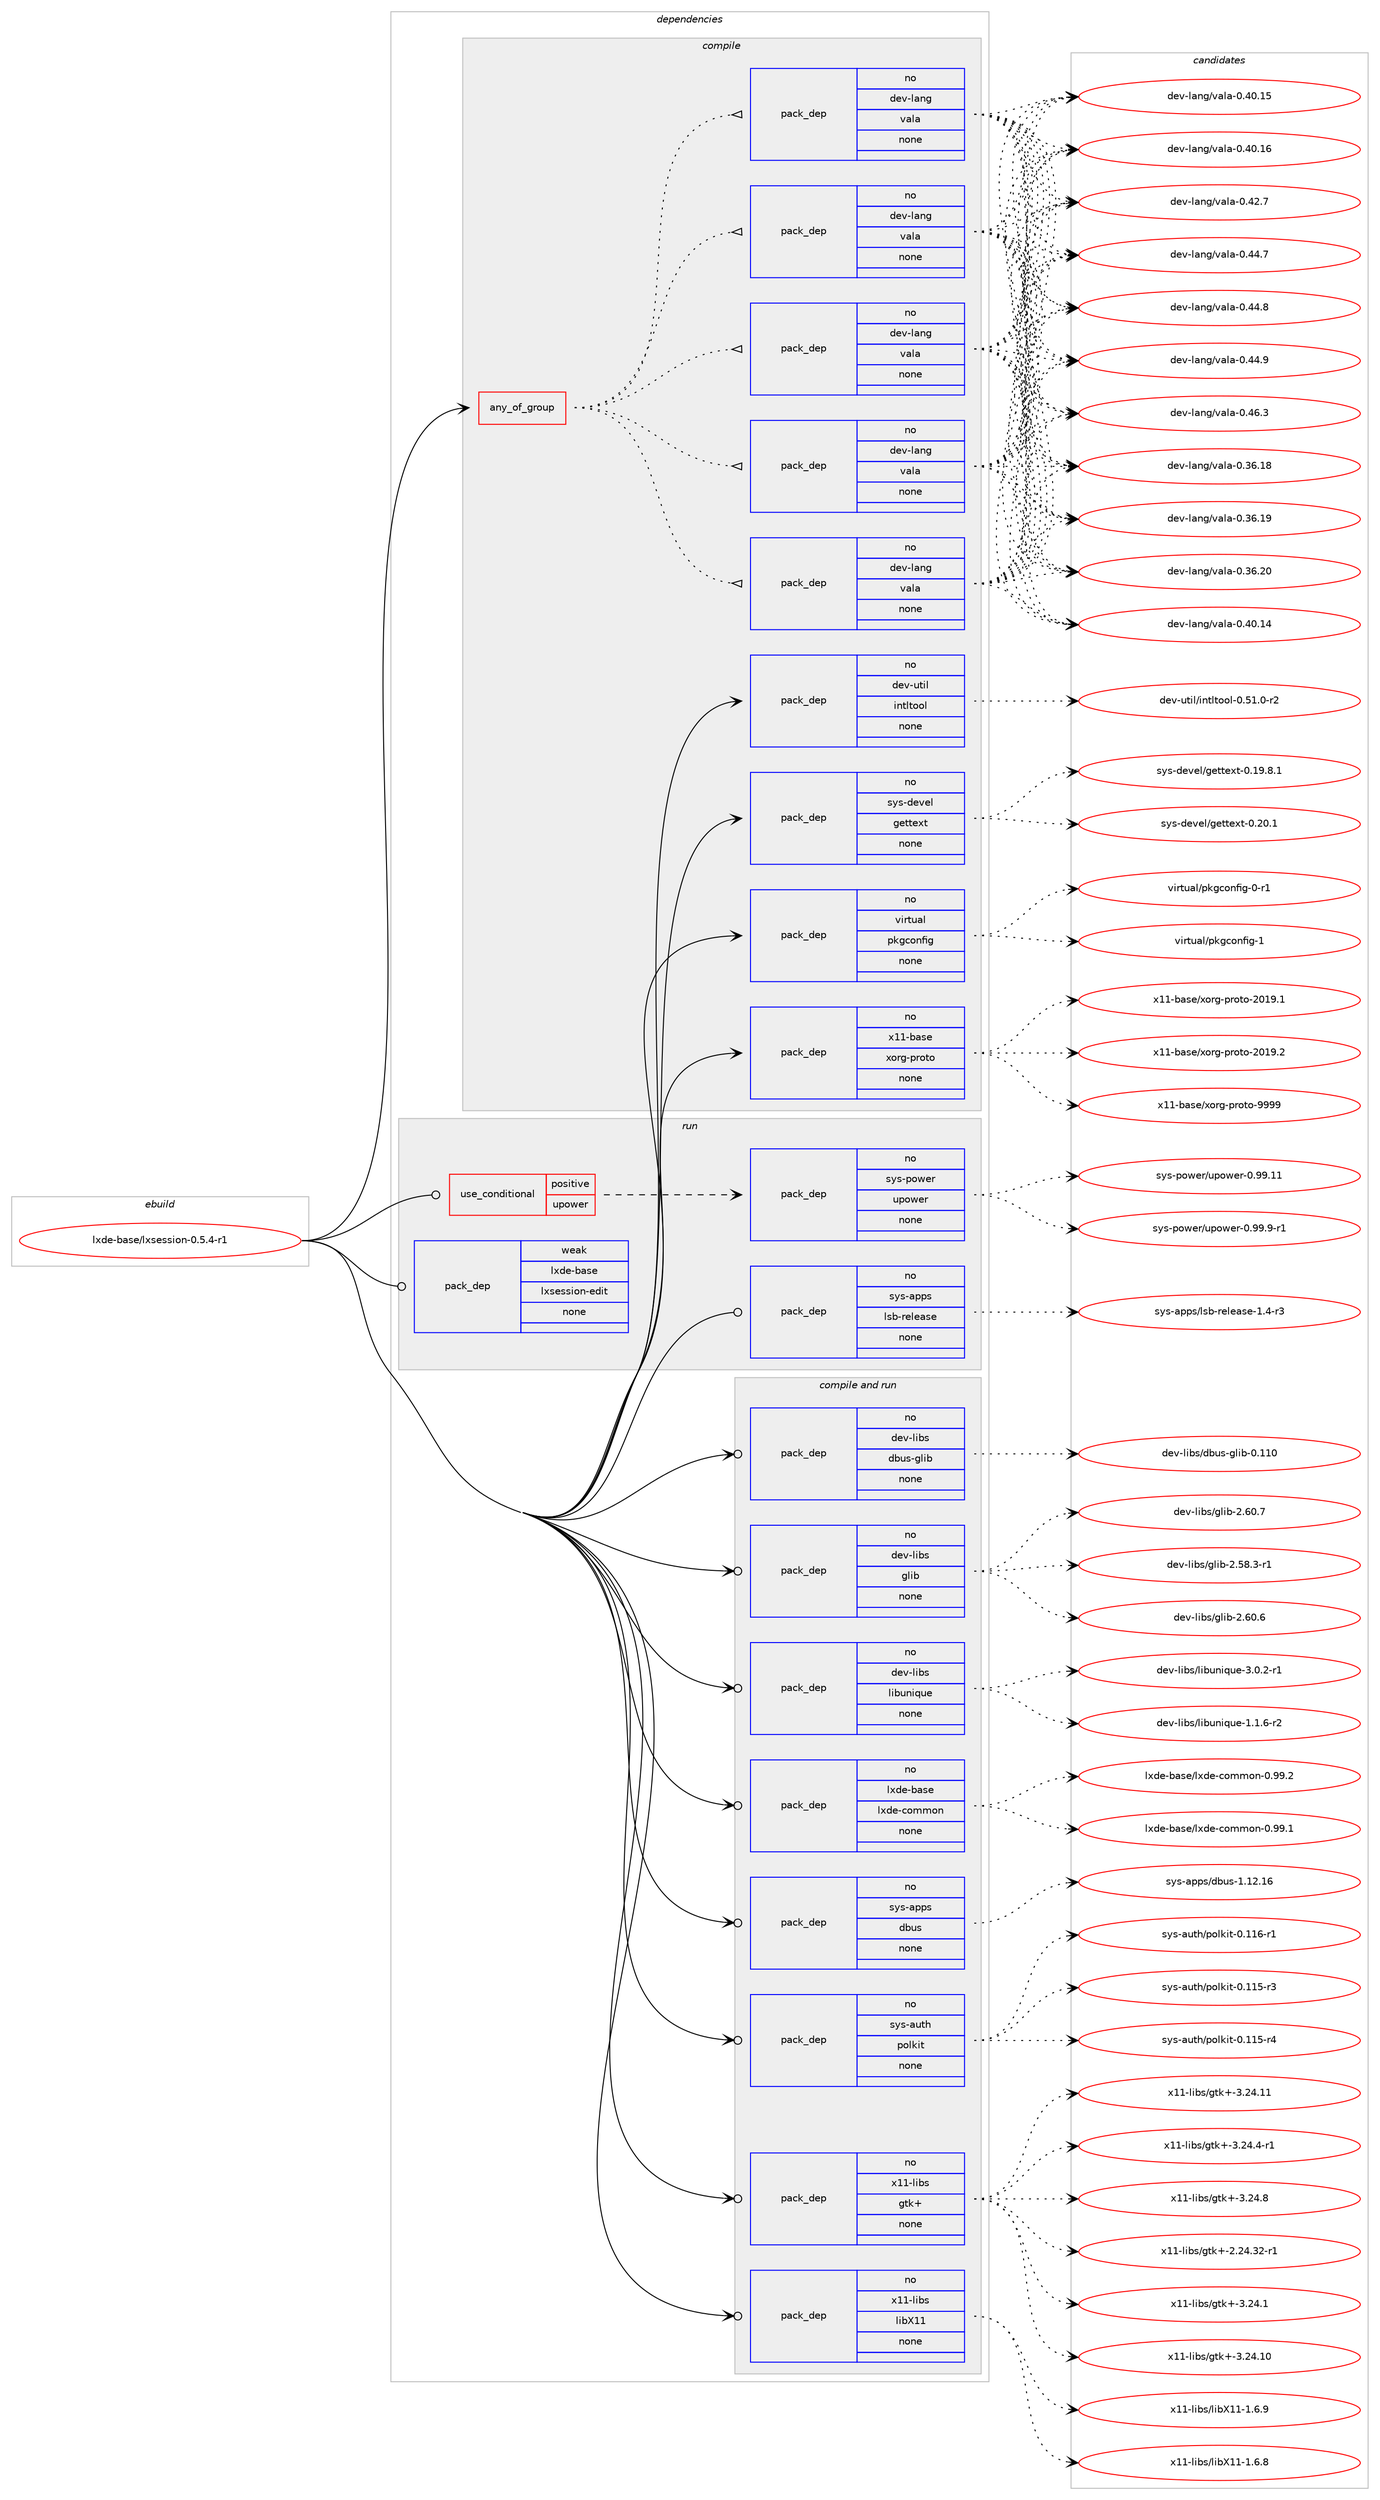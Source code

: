 digraph prolog {

# *************
# Graph options
# *************

newrank=true;
concentrate=true;
compound=true;
graph [rankdir=LR,fontname=Helvetica,fontsize=10,ranksep=1.5];#, ranksep=2.5, nodesep=0.2];
edge  [arrowhead=vee];
node  [fontname=Helvetica,fontsize=10];

# **********
# The ebuild
# **********

subgraph cluster_leftcol {
color=gray;
rank=same;
label=<<i>ebuild</i>>;
id [label="lxde-base/lxsession-0.5.4-r1", color=red, width=4, href="../lxde-base/lxsession-0.5.4-r1.svg"];
}

# ****************
# The dependencies
# ****************

subgraph cluster_midcol {
color=gray;
label=<<i>dependencies</i>>;
subgraph cluster_compile {
fillcolor="#eeeeee";
style=filled;
label=<<i>compile</i>>;
subgraph any12910 {
dependency770060 [label=<<TABLE BORDER="0" CELLBORDER="1" CELLSPACING="0" CELLPADDING="4"><TR><TD CELLPADDING="10">any_of_group</TD></TR></TABLE>>, shape=none, color=red];subgraph pack569065 {
dependency770061 [label=<<TABLE BORDER="0" CELLBORDER="1" CELLSPACING="0" CELLPADDING="4" WIDTH="220"><TR><TD ROWSPAN="6" CELLPADDING="30">pack_dep</TD></TR><TR><TD WIDTH="110">no</TD></TR><TR><TD>dev-lang</TD></TR><TR><TD>vala</TD></TR><TR><TD>none</TD></TR><TR><TD></TD></TR></TABLE>>, shape=none, color=blue];
}
dependency770060:e -> dependency770061:w [weight=20,style="dotted",arrowhead="oinv"];
subgraph pack569066 {
dependency770062 [label=<<TABLE BORDER="0" CELLBORDER="1" CELLSPACING="0" CELLPADDING="4" WIDTH="220"><TR><TD ROWSPAN="6" CELLPADDING="30">pack_dep</TD></TR><TR><TD WIDTH="110">no</TD></TR><TR><TD>dev-lang</TD></TR><TR><TD>vala</TD></TR><TR><TD>none</TD></TR><TR><TD></TD></TR></TABLE>>, shape=none, color=blue];
}
dependency770060:e -> dependency770062:w [weight=20,style="dotted",arrowhead="oinv"];
subgraph pack569067 {
dependency770063 [label=<<TABLE BORDER="0" CELLBORDER="1" CELLSPACING="0" CELLPADDING="4" WIDTH="220"><TR><TD ROWSPAN="6" CELLPADDING="30">pack_dep</TD></TR><TR><TD WIDTH="110">no</TD></TR><TR><TD>dev-lang</TD></TR><TR><TD>vala</TD></TR><TR><TD>none</TD></TR><TR><TD></TD></TR></TABLE>>, shape=none, color=blue];
}
dependency770060:e -> dependency770063:w [weight=20,style="dotted",arrowhead="oinv"];
subgraph pack569068 {
dependency770064 [label=<<TABLE BORDER="0" CELLBORDER="1" CELLSPACING="0" CELLPADDING="4" WIDTH="220"><TR><TD ROWSPAN="6" CELLPADDING="30">pack_dep</TD></TR><TR><TD WIDTH="110">no</TD></TR><TR><TD>dev-lang</TD></TR><TR><TD>vala</TD></TR><TR><TD>none</TD></TR><TR><TD></TD></TR></TABLE>>, shape=none, color=blue];
}
dependency770060:e -> dependency770064:w [weight=20,style="dotted",arrowhead="oinv"];
subgraph pack569069 {
dependency770065 [label=<<TABLE BORDER="0" CELLBORDER="1" CELLSPACING="0" CELLPADDING="4" WIDTH="220"><TR><TD ROWSPAN="6" CELLPADDING="30">pack_dep</TD></TR><TR><TD WIDTH="110">no</TD></TR><TR><TD>dev-lang</TD></TR><TR><TD>vala</TD></TR><TR><TD>none</TD></TR><TR><TD></TD></TR></TABLE>>, shape=none, color=blue];
}
dependency770060:e -> dependency770065:w [weight=20,style="dotted",arrowhead="oinv"];
}
id:e -> dependency770060:w [weight=20,style="solid",arrowhead="vee"];
subgraph pack569070 {
dependency770066 [label=<<TABLE BORDER="0" CELLBORDER="1" CELLSPACING="0" CELLPADDING="4" WIDTH="220"><TR><TD ROWSPAN="6" CELLPADDING="30">pack_dep</TD></TR><TR><TD WIDTH="110">no</TD></TR><TR><TD>dev-util</TD></TR><TR><TD>intltool</TD></TR><TR><TD>none</TD></TR><TR><TD></TD></TR></TABLE>>, shape=none, color=blue];
}
id:e -> dependency770066:w [weight=20,style="solid",arrowhead="vee"];
subgraph pack569071 {
dependency770067 [label=<<TABLE BORDER="0" CELLBORDER="1" CELLSPACING="0" CELLPADDING="4" WIDTH="220"><TR><TD ROWSPAN="6" CELLPADDING="30">pack_dep</TD></TR><TR><TD WIDTH="110">no</TD></TR><TR><TD>sys-devel</TD></TR><TR><TD>gettext</TD></TR><TR><TD>none</TD></TR><TR><TD></TD></TR></TABLE>>, shape=none, color=blue];
}
id:e -> dependency770067:w [weight=20,style="solid",arrowhead="vee"];
subgraph pack569072 {
dependency770068 [label=<<TABLE BORDER="0" CELLBORDER="1" CELLSPACING="0" CELLPADDING="4" WIDTH="220"><TR><TD ROWSPAN="6" CELLPADDING="30">pack_dep</TD></TR><TR><TD WIDTH="110">no</TD></TR><TR><TD>virtual</TD></TR><TR><TD>pkgconfig</TD></TR><TR><TD>none</TD></TR><TR><TD></TD></TR></TABLE>>, shape=none, color=blue];
}
id:e -> dependency770068:w [weight=20,style="solid",arrowhead="vee"];
subgraph pack569073 {
dependency770069 [label=<<TABLE BORDER="0" CELLBORDER="1" CELLSPACING="0" CELLPADDING="4" WIDTH="220"><TR><TD ROWSPAN="6" CELLPADDING="30">pack_dep</TD></TR><TR><TD WIDTH="110">no</TD></TR><TR><TD>x11-base</TD></TR><TR><TD>xorg-proto</TD></TR><TR><TD>none</TD></TR><TR><TD></TD></TR></TABLE>>, shape=none, color=blue];
}
id:e -> dependency770069:w [weight=20,style="solid",arrowhead="vee"];
}
subgraph cluster_compileandrun {
fillcolor="#eeeeee";
style=filled;
label=<<i>compile and run</i>>;
subgraph pack569074 {
dependency770070 [label=<<TABLE BORDER="0" CELLBORDER="1" CELLSPACING="0" CELLPADDING="4" WIDTH="220"><TR><TD ROWSPAN="6" CELLPADDING="30">pack_dep</TD></TR><TR><TD WIDTH="110">no</TD></TR><TR><TD>dev-libs</TD></TR><TR><TD>dbus-glib</TD></TR><TR><TD>none</TD></TR><TR><TD></TD></TR></TABLE>>, shape=none, color=blue];
}
id:e -> dependency770070:w [weight=20,style="solid",arrowhead="odotvee"];
subgraph pack569075 {
dependency770071 [label=<<TABLE BORDER="0" CELLBORDER="1" CELLSPACING="0" CELLPADDING="4" WIDTH="220"><TR><TD ROWSPAN="6" CELLPADDING="30">pack_dep</TD></TR><TR><TD WIDTH="110">no</TD></TR><TR><TD>dev-libs</TD></TR><TR><TD>glib</TD></TR><TR><TD>none</TD></TR><TR><TD></TD></TR></TABLE>>, shape=none, color=blue];
}
id:e -> dependency770071:w [weight=20,style="solid",arrowhead="odotvee"];
subgraph pack569076 {
dependency770072 [label=<<TABLE BORDER="0" CELLBORDER="1" CELLSPACING="0" CELLPADDING="4" WIDTH="220"><TR><TD ROWSPAN="6" CELLPADDING="30">pack_dep</TD></TR><TR><TD WIDTH="110">no</TD></TR><TR><TD>dev-libs</TD></TR><TR><TD>libunique</TD></TR><TR><TD>none</TD></TR><TR><TD></TD></TR></TABLE>>, shape=none, color=blue];
}
id:e -> dependency770072:w [weight=20,style="solid",arrowhead="odotvee"];
subgraph pack569077 {
dependency770073 [label=<<TABLE BORDER="0" CELLBORDER="1" CELLSPACING="0" CELLPADDING="4" WIDTH="220"><TR><TD ROWSPAN="6" CELLPADDING="30">pack_dep</TD></TR><TR><TD WIDTH="110">no</TD></TR><TR><TD>lxde-base</TD></TR><TR><TD>lxde-common</TD></TR><TR><TD>none</TD></TR><TR><TD></TD></TR></TABLE>>, shape=none, color=blue];
}
id:e -> dependency770073:w [weight=20,style="solid",arrowhead="odotvee"];
subgraph pack569078 {
dependency770074 [label=<<TABLE BORDER="0" CELLBORDER="1" CELLSPACING="0" CELLPADDING="4" WIDTH="220"><TR><TD ROWSPAN="6" CELLPADDING="30">pack_dep</TD></TR><TR><TD WIDTH="110">no</TD></TR><TR><TD>sys-apps</TD></TR><TR><TD>dbus</TD></TR><TR><TD>none</TD></TR><TR><TD></TD></TR></TABLE>>, shape=none, color=blue];
}
id:e -> dependency770074:w [weight=20,style="solid",arrowhead="odotvee"];
subgraph pack569079 {
dependency770075 [label=<<TABLE BORDER="0" CELLBORDER="1" CELLSPACING="0" CELLPADDING="4" WIDTH="220"><TR><TD ROWSPAN="6" CELLPADDING="30">pack_dep</TD></TR><TR><TD WIDTH="110">no</TD></TR><TR><TD>sys-auth</TD></TR><TR><TD>polkit</TD></TR><TR><TD>none</TD></TR><TR><TD></TD></TR></TABLE>>, shape=none, color=blue];
}
id:e -> dependency770075:w [weight=20,style="solid",arrowhead="odotvee"];
subgraph pack569080 {
dependency770076 [label=<<TABLE BORDER="0" CELLBORDER="1" CELLSPACING="0" CELLPADDING="4" WIDTH="220"><TR><TD ROWSPAN="6" CELLPADDING="30">pack_dep</TD></TR><TR><TD WIDTH="110">no</TD></TR><TR><TD>x11-libs</TD></TR><TR><TD>gtk+</TD></TR><TR><TD>none</TD></TR><TR><TD></TD></TR></TABLE>>, shape=none, color=blue];
}
id:e -> dependency770076:w [weight=20,style="solid",arrowhead="odotvee"];
subgraph pack569081 {
dependency770077 [label=<<TABLE BORDER="0" CELLBORDER="1" CELLSPACING="0" CELLPADDING="4" WIDTH="220"><TR><TD ROWSPAN="6" CELLPADDING="30">pack_dep</TD></TR><TR><TD WIDTH="110">no</TD></TR><TR><TD>x11-libs</TD></TR><TR><TD>libX11</TD></TR><TR><TD>none</TD></TR><TR><TD></TD></TR></TABLE>>, shape=none, color=blue];
}
id:e -> dependency770077:w [weight=20,style="solid",arrowhead="odotvee"];
}
subgraph cluster_run {
fillcolor="#eeeeee";
style=filled;
label=<<i>run</i>>;
subgraph cond187679 {
dependency770078 [label=<<TABLE BORDER="0" CELLBORDER="1" CELLSPACING="0" CELLPADDING="4"><TR><TD ROWSPAN="3" CELLPADDING="10">use_conditional</TD></TR><TR><TD>positive</TD></TR><TR><TD>upower</TD></TR></TABLE>>, shape=none, color=red];
subgraph pack569082 {
dependency770079 [label=<<TABLE BORDER="0" CELLBORDER="1" CELLSPACING="0" CELLPADDING="4" WIDTH="220"><TR><TD ROWSPAN="6" CELLPADDING="30">pack_dep</TD></TR><TR><TD WIDTH="110">no</TD></TR><TR><TD>sys-power</TD></TR><TR><TD>upower</TD></TR><TR><TD>none</TD></TR><TR><TD></TD></TR></TABLE>>, shape=none, color=blue];
}
dependency770078:e -> dependency770079:w [weight=20,style="dashed",arrowhead="vee"];
}
id:e -> dependency770078:w [weight=20,style="solid",arrowhead="odot"];
subgraph pack569083 {
dependency770080 [label=<<TABLE BORDER="0" CELLBORDER="1" CELLSPACING="0" CELLPADDING="4" WIDTH="220"><TR><TD ROWSPAN="6" CELLPADDING="30">pack_dep</TD></TR><TR><TD WIDTH="110">no</TD></TR><TR><TD>sys-apps</TD></TR><TR><TD>lsb-release</TD></TR><TR><TD>none</TD></TR><TR><TD></TD></TR></TABLE>>, shape=none, color=blue];
}
id:e -> dependency770080:w [weight=20,style="solid",arrowhead="odot"];
subgraph pack569084 {
dependency770081 [label=<<TABLE BORDER="0" CELLBORDER="1" CELLSPACING="0" CELLPADDING="4" WIDTH="220"><TR><TD ROWSPAN="6" CELLPADDING="30">pack_dep</TD></TR><TR><TD WIDTH="110">weak</TD></TR><TR><TD>lxde-base</TD></TR><TR><TD>lxsession-edit</TD></TR><TR><TD>none</TD></TR><TR><TD></TD></TR></TABLE>>, shape=none, color=blue];
}
id:e -> dependency770081:w [weight=20,style="solid",arrowhead="odot"];
}
}

# **************
# The candidates
# **************

subgraph cluster_choices {
rank=same;
color=gray;
label=<<i>candidates</i>>;

subgraph choice569065 {
color=black;
nodesep=1;
choice10010111845108971101034711897108974548465154464956 [label="dev-lang/vala-0.36.18", color=red, width=4,href="../dev-lang/vala-0.36.18.svg"];
choice10010111845108971101034711897108974548465154464957 [label="dev-lang/vala-0.36.19", color=red, width=4,href="../dev-lang/vala-0.36.19.svg"];
choice10010111845108971101034711897108974548465154465048 [label="dev-lang/vala-0.36.20", color=red, width=4,href="../dev-lang/vala-0.36.20.svg"];
choice10010111845108971101034711897108974548465248464952 [label="dev-lang/vala-0.40.14", color=red, width=4,href="../dev-lang/vala-0.40.14.svg"];
choice10010111845108971101034711897108974548465248464953 [label="dev-lang/vala-0.40.15", color=red, width=4,href="../dev-lang/vala-0.40.15.svg"];
choice10010111845108971101034711897108974548465248464954 [label="dev-lang/vala-0.40.16", color=red, width=4,href="../dev-lang/vala-0.40.16.svg"];
choice100101118451089711010347118971089745484652504655 [label="dev-lang/vala-0.42.7", color=red, width=4,href="../dev-lang/vala-0.42.7.svg"];
choice100101118451089711010347118971089745484652524655 [label="dev-lang/vala-0.44.7", color=red, width=4,href="../dev-lang/vala-0.44.7.svg"];
choice100101118451089711010347118971089745484652524656 [label="dev-lang/vala-0.44.8", color=red, width=4,href="../dev-lang/vala-0.44.8.svg"];
choice100101118451089711010347118971089745484652524657 [label="dev-lang/vala-0.44.9", color=red, width=4,href="../dev-lang/vala-0.44.9.svg"];
choice100101118451089711010347118971089745484652544651 [label="dev-lang/vala-0.46.3", color=red, width=4,href="../dev-lang/vala-0.46.3.svg"];
dependency770061:e -> choice10010111845108971101034711897108974548465154464956:w [style=dotted,weight="100"];
dependency770061:e -> choice10010111845108971101034711897108974548465154464957:w [style=dotted,weight="100"];
dependency770061:e -> choice10010111845108971101034711897108974548465154465048:w [style=dotted,weight="100"];
dependency770061:e -> choice10010111845108971101034711897108974548465248464952:w [style=dotted,weight="100"];
dependency770061:e -> choice10010111845108971101034711897108974548465248464953:w [style=dotted,weight="100"];
dependency770061:e -> choice10010111845108971101034711897108974548465248464954:w [style=dotted,weight="100"];
dependency770061:e -> choice100101118451089711010347118971089745484652504655:w [style=dotted,weight="100"];
dependency770061:e -> choice100101118451089711010347118971089745484652524655:w [style=dotted,weight="100"];
dependency770061:e -> choice100101118451089711010347118971089745484652524656:w [style=dotted,weight="100"];
dependency770061:e -> choice100101118451089711010347118971089745484652524657:w [style=dotted,weight="100"];
dependency770061:e -> choice100101118451089711010347118971089745484652544651:w [style=dotted,weight="100"];
}
subgraph choice569066 {
color=black;
nodesep=1;
choice10010111845108971101034711897108974548465154464956 [label="dev-lang/vala-0.36.18", color=red, width=4,href="../dev-lang/vala-0.36.18.svg"];
choice10010111845108971101034711897108974548465154464957 [label="dev-lang/vala-0.36.19", color=red, width=4,href="../dev-lang/vala-0.36.19.svg"];
choice10010111845108971101034711897108974548465154465048 [label="dev-lang/vala-0.36.20", color=red, width=4,href="../dev-lang/vala-0.36.20.svg"];
choice10010111845108971101034711897108974548465248464952 [label="dev-lang/vala-0.40.14", color=red, width=4,href="../dev-lang/vala-0.40.14.svg"];
choice10010111845108971101034711897108974548465248464953 [label="dev-lang/vala-0.40.15", color=red, width=4,href="../dev-lang/vala-0.40.15.svg"];
choice10010111845108971101034711897108974548465248464954 [label="dev-lang/vala-0.40.16", color=red, width=4,href="../dev-lang/vala-0.40.16.svg"];
choice100101118451089711010347118971089745484652504655 [label="dev-lang/vala-0.42.7", color=red, width=4,href="../dev-lang/vala-0.42.7.svg"];
choice100101118451089711010347118971089745484652524655 [label="dev-lang/vala-0.44.7", color=red, width=4,href="../dev-lang/vala-0.44.7.svg"];
choice100101118451089711010347118971089745484652524656 [label="dev-lang/vala-0.44.8", color=red, width=4,href="../dev-lang/vala-0.44.8.svg"];
choice100101118451089711010347118971089745484652524657 [label="dev-lang/vala-0.44.9", color=red, width=4,href="../dev-lang/vala-0.44.9.svg"];
choice100101118451089711010347118971089745484652544651 [label="dev-lang/vala-0.46.3", color=red, width=4,href="../dev-lang/vala-0.46.3.svg"];
dependency770062:e -> choice10010111845108971101034711897108974548465154464956:w [style=dotted,weight="100"];
dependency770062:e -> choice10010111845108971101034711897108974548465154464957:w [style=dotted,weight="100"];
dependency770062:e -> choice10010111845108971101034711897108974548465154465048:w [style=dotted,weight="100"];
dependency770062:e -> choice10010111845108971101034711897108974548465248464952:w [style=dotted,weight="100"];
dependency770062:e -> choice10010111845108971101034711897108974548465248464953:w [style=dotted,weight="100"];
dependency770062:e -> choice10010111845108971101034711897108974548465248464954:w [style=dotted,weight="100"];
dependency770062:e -> choice100101118451089711010347118971089745484652504655:w [style=dotted,weight="100"];
dependency770062:e -> choice100101118451089711010347118971089745484652524655:w [style=dotted,weight="100"];
dependency770062:e -> choice100101118451089711010347118971089745484652524656:w [style=dotted,weight="100"];
dependency770062:e -> choice100101118451089711010347118971089745484652524657:w [style=dotted,weight="100"];
dependency770062:e -> choice100101118451089711010347118971089745484652544651:w [style=dotted,weight="100"];
}
subgraph choice569067 {
color=black;
nodesep=1;
choice10010111845108971101034711897108974548465154464956 [label="dev-lang/vala-0.36.18", color=red, width=4,href="../dev-lang/vala-0.36.18.svg"];
choice10010111845108971101034711897108974548465154464957 [label="dev-lang/vala-0.36.19", color=red, width=4,href="../dev-lang/vala-0.36.19.svg"];
choice10010111845108971101034711897108974548465154465048 [label="dev-lang/vala-0.36.20", color=red, width=4,href="../dev-lang/vala-0.36.20.svg"];
choice10010111845108971101034711897108974548465248464952 [label="dev-lang/vala-0.40.14", color=red, width=4,href="../dev-lang/vala-0.40.14.svg"];
choice10010111845108971101034711897108974548465248464953 [label="dev-lang/vala-0.40.15", color=red, width=4,href="../dev-lang/vala-0.40.15.svg"];
choice10010111845108971101034711897108974548465248464954 [label="dev-lang/vala-0.40.16", color=red, width=4,href="../dev-lang/vala-0.40.16.svg"];
choice100101118451089711010347118971089745484652504655 [label="dev-lang/vala-0.42.7", color=red, width=4,href="../dev-lang/vala-0.42.7.svg"];
choice100101118451089711010347118971089745484652524655 [label="dev-lang/vala-0.44.7", color=red, width=4,href="../dev-lang/vala-0.44.7.svg"];
choice100101118451089711010347118971089745484652524656 [label="dev-lang/vala-0.44.8", color=red, width=4,href="../dev-lang/vala-0.44.8.svg"];
choice100101118451089711010347118971089745484652524657 [label="dev-lang/vala-0.44.9", color=red, width=4,href="../dev-lang/vala-0.44.9.svg"];
choice100101118451089711010347118971089745484652544651 [label="dev-lang/vala-0.46.3", color=red, width=4,href="../dev-lang/vala-0.46.3.svg"];
dependency770063:e -> choice10010111845108971101034711897108974548465154464956:w [style=dotted,weight="100"];
dependency770063:e -> choice10010111845108971101034711897108974548465154464957:w [style=dotted,weight="100"];
dependency770063:e -> choice10010111845108971101034711897108974548465154465048:w [style=dotted,weight="100"];
dependency770063:e -> choice10010111845108971101034711897108974548465248464952:w [style=dotted,weight="100"];
dependency770063:e -> choice10010111845108971101034711897108974548465248464953:w [style=dotted,weight="100"];
dependency770063:e -> choice10010111845108971101034711897108974548465248464954:w [style=dotted,weight="100"];
dependency770063:e -> choice100101118451089711010347118971089745484652504655:w [style=dotted,weight="100"];
dependency770063:e -> choice100101118451089711010347118971089745484652524655:w [style=dotted,weight="100"];
dependency770063:e -> choice100101118451089711010347118971089745484652524656:w [style=dotted,weight="100"];
dependency770063:e -> choice100101118451089711010347118971089745484652524657:w [style=dotted,weight="100"];
dependency770063:e -> choice100101118451089711010347118971089745484652544651:w [style=dotted,weight="100"];
}
subgraph choice569068 {
color=black;
nodesep=1;
choice10010111845108971101034711897108974548465154464956 [label="dev-lang/vala-0.36.18", color=red, width=4,href="../dev-lang/vala-0.36.18.svg"];
choice10010111845108971101034711897108974548465154464957 [label="dev-lang/vala-0.36.19", color=red, width=4,href="../dev-lang/vala-0.36.19.svg"];
choice10010111845108971101034711897108974548465154465048 [label="dev-lang/vala-0.36.20", color=red, width=4,href="../dev-lang/vala-0.36.20.svg"];
choice10010111845108971101034711897108974548465248464952 [label="dev-lang/vala-0.40.14", color=red, width=4,href="../dev-lang/vala-0.40.14.svg"];
choice10010111845108971101034711897108974548465248464953 [label="dev-lang/vala-0.40.15", color=red, width=4,href="../dev-lang/vala-0.40.15.svg"];
choice10010111845108971101034711897108974548465248464954 [label="dev-lang/vala-0.40.16", color=red, width=4,href="../dev-lang/vala-0.40.16.svg"];
choice100101118451089711010347118971089745484652504655 [label="dev-lang/vala-0.42.7", color=red, width=4,href="../dev-lang/vala-0.42.7.svg"];
choice100101118451089711010347118971089745484652524655 [label="dev-lang/vala-0.44.7", color=red, width=4,href="../dev-lang/vala-0.44.7.svg"];
choice100101118451089711010347118971089745484652524656 [label="dev-lang/vala-0.44.8", color=red, width=4,href="../dev-lang/vala-0.44.8.svg"];
choice100101118451089711010347118971089745484652524657 [label="dev-lang/vala-0.44.9", color=red, width=4,href="../dev-lang/vala-0.44.9.svg"];
choice100101118451089711010347118971089745484652544651 [label="dev-lang/vala-0.46.3", color=red, width=4,href="../dev-lang/vala-0.46.3.svg"];
dependency770064:e -> choice10010111845108971101034711897108974548465154464956:w [style=dotted,weight="100"];
dependency770064:e -> choice10010111845108971101034711897108974548465154464957:w [style=dotted,weight="100"];
dependency770064:e -> choice10010111845108971101034711897108974548465154465048:w [style=dotted,weight="100"];
dependency770064:e -> choice10010111845108971101034711897108974548465248464952:w [style=dotted,weight="100"];
dependency770064:e -> choice10010111845108971101034711897108974548465248464953:w [style=dotted,weight="100"];
dependency770064:e -> choice10010111845108971101034711897108974548465248464954:w [style=dotted,weight="100"];
dependency770064:e -> choice100101118451089711010347118971089745484652504655:w [style=dotted,weight="100"];
dependency770064:e -> choice100101118451089711010347118971089745484652524655:w [style=dotted,weight="100"];
dependency770064:e -> choice100101118451089711010347118971089745484652524656:w [style=dotted,weight="100"];
dependency770064:e -> choice100101118451089711010347118971089745484652524657:w [style=dotted,weight="100"];
dependency770064:e -> choice100101118451089711010347118971089745484652544651:w [style=dotted,weight="100"];
}
subgraph choice569069 {
color=black;
nodesep=1;
choice10010111845108971101034711897108974548465154464956 [label="dev-lang/vala-0.36.18", color=red, width=4,href="../dev-lang/vala-0.36.18.svg"];
choice10010111845108971101034711897108974548465154464957 [label="dev-lang/vala-0.36.19", color=red, width=4,href="../dev-lang/vala-0.36.19.svg"];
choice10010111845108971101034711897108974548465154465048 [label="dev-lang/vala-0.36.20", color=red, width=4,href="../dev-lang/vala-0.36.20.svg"];
choice10010111845108971101034711897108974548465248464952 [label="dev-lang/vala-0.40.14", color=red, width=4,href="../dev-lang/vala-0.40.14.svg"];
choice10010111845108971101034711897108974548465248464953 [label="dev-lang/vala-0.40.15", color=red, width=4,href="../dev-lang/vala-0.40.15.svg"];
choice10010111845108971101034711897108974548465248464954 [label="dev-lang/vala-0.40.16", color=red, width=4,href="../dev-lang/vala-0.40.16.svg"];
choice100101118451089711010347118971089745484652504655 [label="dev-lang/vala-0.42.7", color=red, width=4,href="../dev-lang/vala-0.42.7.svg"];
choice100101118451089711010347118971089745484652524655 [label="dev-lang/vala-0.44.7", color=red, width=4,href="../dev-lang/vala-0.44.7.svg"];
choice100101118451089711010347118971089745484652524656 [label="dev-lang/vala-0.44.8", color=red, width=4,href="../dev-lang/vala-0.44.8.svg"];
choice100101118451089711010347118971089745484652524657 [label="dev-lang/vala-0.44.9", color=red, width=4,href="../dev-lang/vala-0.44.9.svg"];
choice100101118451089711010347118971089745484652544651 [label="dev-lang/vala-0.46.3", color=red, width=4,href="../dev-lang/vala-0.46.3.svg"];
dependency770065:e -> choice10010111845108971101034711897108974548465154464956:w [style=dotted,weight="100"];
dependency770065:e -> choice10010111845108971101034711897108974548465154464957:w [style=dotted,weight="100"];
dependency770065:e -> choice10010111845108971101034711897108974548465154465048:w [style=dotted,weight="100"];
dependency770065:e -> choice10010111845108971101034711897108974548465248464952:w [style=dotted,weight="100"];
dependency770065:e -> choice10010111845108971101034711897108974548465248464953:w [style=dotted,weight="100"];
dependency770065:e -> choice10010111845108971101034711897108974548465248464954:w [style=dotted,weight="100"];
dependency770065:e -> choice100101118451089711010347118971089745484652504655:w [style=dotted,weight="100"];
dependency770065:e -> choice100101118451089711010347118971089745484652524655:w [style=dotted,weight="100"];
dependency770065:e -> choice100101118451089711010347118971089745484652524656:w [style=dotted,weight="100"];
dependency770065:e -> choice100101118451089711010347118971089745484652524657:w [style=dotted,weight="100"];
dependency770065:e -> choice100101118451089711010347118971089745484652544651:w [style=dotted,weight="100"];
}
subgraph choice569070 {
color=black;
nodesep=1;
choice1001011184511711610510847105110116108116111111108454846534946484511450 [label="dev-util/intltool-0.51.0-r2", color=red, width=4,href="../dev-util/intltool-0.51.0-r2.svg"];
dependency770066:e -> choice1001011184511711610510847105110116108116111111108454846534946484511450:w [style=dotted,weight="100"];
}
subgraph choice569071 {
color=black;
nodesep=1;
choice1151211154510010111810110847103101116116101120116454846495746564649 [label="sys-devel/gettext-0.19.8.1", color=red, width=4,href="../sys-devel/gettext-0.19.8.1.svg"];
choice115121115451001011181011084710310111611610112011645484650484649 [label="sys-devel/gettext-0.20.1", color=red, width=4,href="../sys-devel/gettext-0.20.1.svg"];
dependency770067:e -> choice1151211154510010111810110847103101116116101120116454846495746564649:w [style=dotted,weight="100"];
dependency770067:e -> choice115121115451001011181011084710310111611610112011645484650484649:w [style=dotted,weight="100"];
}
subgraph choice569072 {
color=black;
nodesep=1;
choice11810511411611797108471121071039911111010210510345484511449 [label="virtual/pkgconfig-0-r1", color=red, width=4,href="../virtual/pkgconfig-0-r1.svg"];
choice1181051141161179710847112107103991111101021051034549 [label="virtual/pkgconfig-1", color=red, width=4,href="../virtual/pkgconfig-1.svg"];
dependency770068:e -> choice11810511411611797108471121071039911111010210510345484511449:w [style=dotted,weight="100"];
dependency770068:e -> choice1181051141161179710847112107103991111101021051034549:w [style=dotted,weight="100"];
}
subgraph choice569073 {
color=black;
nodesep=1;
choice1204949459897115101471201111141034511211411111611145504849574649 [label="x11-base/xorg-proto-2019.1", color=red, width=4,href="../x11-base/xorg-proto-2019.1.svg"];
choice1204949459897115101471201111141034511211411111611145504849574650 [label="x11-base/xorg-proto-2019.2", color=red, width=4,href="../x11-base/xorg-proto-2019.2.svg"];
choice120494945989711510147120111114103451121141111161114557575757 [label="x11-base/xorg-proto-9999", color=red, width=4,href="../x11-base/xorg-proto-9999.svg"];
dependency770069:e -> choice1204949459897115101471201111141034511211411111611145504849574649:w [style=dotted,weight="100"];
dependency770069:e -> choice1204949459897115101471201111141034511211411111611145504849574650:w [style=dotted,weight="100"];
dependency770069:e -> choice120494945989711510147120111114103451121141111161114557575757:w [style=dotted,weight="100"];
}
subgraph choice569074 {
color=black;
nodesep=1;
choice100101118451081059811547100981171154510310810598454846494948 [label="dev-libs/dbus-glib-0.110", color=red, width=4,href="../dev-libs/dbus-glib-0.110.svg"];
dependency770070:e -> choice100101118451081059811547100981171154510310810598454846494948:w [style=dotted,weight="100"];
}
subgraph choice569075 {
color=black;
nodesep=1;
choice10010111845108105981154710310810598455046535646514511449 [label="dev-libs/glib-2.58.3-r1", color=red, width=4,href="../dev-libs/glib-2.58.3-r1.svg"];
choice1001011184510810598115471031081059845504654484654 [label="dev-libs/glib-2.60.6", color=red, width=4,href="../dev-libs/glib-2.60.6.svg"];
choice1001011184510810598115471031081059845504654484655 [label="dev-libs/glib-2.60.7", color=red, width=4,href="../dev-libs/glib-2.60.7.svg"];
dependency770071:e -> choice10010111845108105981154710310810598455046535646514511449:w [style=dotted,weight="100"];
dependency770071:e -> choice1001011184510810598115471031081059845504654484654:w [style=dotted,weight="100"];
dependency770071:e -> choice1001011184510810598115471031081059845504654484655:w [style=dotted,weight="100"];
}
subgraph choice569076 {
color=black;
nodesep=1;
choice100101118451081059811547108105981171101051131171014549464946544511450 [label="dev-libs/libunique-1.1.6-r2", color=red, width=4,href="../dev-libs/libunique-1.1.6-r2.svg"];
choice100101118451081059811547108105981171101051131171014551464846504511449 [label="dev-libs/libunique-3.0.2-r1", color=red, width=4,href="../dev-libs/libunique-3.0.2-r1.svg"];
dependency770072:e -> choice100101118451081059811547108105981171101051131171014549464946544511450:w [style=dotted,weight="100"];
dependency770072:e -> choice100101118451081059811547108105981171101051131171014551464846504511449:w [style=dotted,weight="100"];
}
subgraph choice569077 {
color=black;
nodesep=1;
choice10812010010145989711510147108120100101459911110910911111045484657574649 [label="lxde-base/lxde-common-0.99.1", color=red, width=4,href="../lxde-base/lxde-common-0.99.1.svg"];
choice10812010010145989711510147108120100101459911110910911111045484657574650 [label="lxde-base/lxde-common-0.99.2", color=red, width=4,href="../lxde-base/lxde-common-0.99.2.svg"];
dependency770073:e -> choice10812010010145989711510147108120100101459911110910911111045484657574649:w [style=dotted,weight="100"];
dependency770073:e -> choice10812010010145989711510147108120100101459911110910911111045484657574650:w [style=dotted,weight="100"];
}
subgraph choice569078 {
color=black;
nodesep=1;
choice115121115459711211211547100981171154549464950464954 [label="sys-apps/dbus-1.12.16", color=red, width=4,href="../sys-apps/dbus-1.12.16.svg"];
dependency770074:e -> choice115121115459711211211547100981171154549464950464954:w [style=dotted,weight="100"];
}
subgraph choice569079 {
color=black;
nodesep=1;
choice1151211154597117116104471121111081071051164548464949534511451 [label="sys-auth/polkit-0.115-r3", color=red, width=4,href="../sys-auth/polkit-0.115-r3.svg"];
choice1151211154597117116104471121111081071051164548464949534511452 [label="sys-auth/polkit-0.115-r4", color=red, width=4,href="../sys-auth/polkit-0.115-r4.svg"];
choice1151211154597117116104471121111081071051164548464949544511449 [label="sys-auth/polkit-0.116-r1", color=red, width=4,href="../sys-auth/polkit-0.116-r1.svg"];
dependency770075:e -> choice1151211154597117116104471121111081071051164548464949534511451:w [style=dotted,weight="100"];
dependency770075:e -> choice1151211154597117116104471121111081071051164548464949534511452:w [style=dotted,weight="100"];
dependency770075:e -> choice1151211154597117116104471121111081071051164548464949544511449:w [style=dotted,weight="100"];
}
subgraph choice569080 {
color=black;
nodesep=1;
choice12049494510810598115471031161074345504650524651504511449 [label="x11-libs/gtk+-2.24.32-r1", color=red, width=4,href="../x11-libs/gtk+-2.24.32-r1.svg"];
choice12049494510810598115471031161074345514650524649 [label="x11-libs/gtk+-3.24.1", color=red, width=4,href="../x11-libs/gtk+-3.24.1.svg"];
choice1204949451081059811547103116107434551465052464948 [label="x11-libs/gtk+-3.24.10", color=red, width=4,href="../x11-libs/gtk+-3.24.10.svg"];
choice1204949451081059811547103116107434551465052464949 [label="x11-libs/gtk+-3.24.11", color=red, width=4,href="../x11-libs/gtk+-3.24.11.svg"];
choice120494945108105981154710311610743455146505246524511449 [label="x11-libs/gtk+-3.24.4-r1", color=red, width=4,href="../x11-libs/gtk+-3.24.4-r1.svg"];
choice12049494510810598115471031161074345514650524656 [label="x11-libs/gtk+-3.24.8", color=red, width=4,href="../x11-libs/gtk+-3.24.8.svg"];
dependency770076:e -> choice12049494510810598115471031161074345504650524651504511449:w [style=dotted,weight="100"];
dependency770076:e -> choice12049494510810598115471031161074345514650524649:w [style=dotted,weight="100"];
dependency770076:e -> choice1204949451081059811547103116107434551465052464948:w [style=dotted,weight="100"];
dependency770076:e -> choice1204949451081059811547103116107434551465052464949:w [style=dotted,weight="100"];
dependency770076:e -> choice120494945108105981154710311610743455146505246524511449:w [style=dotted,weight="100"];
dependency770076:e -> choice12049494510810598115471031161074345514650524656:w [style=dotted,weight="100"];
}
subgraph choice569081 {
color=black;
nodesep=1;
choice120494945108105981154710810598884949454946544656 [label="x11-libs/libX11-1.6.8", color=red, width=4,href="../x11-libs/libX11-1.6.8.svg"];
choice120494945108105981154710810598884949454946544657 [label="x11-libs/libX11-1.6.9", color=red, width=4,href="../x11-libs/libX11-1.6.9.svg"];
dependency770077:e -> choice120494945108105981154710810598884949454946544656:w [style=dotted,weight="100"];
dependency770077:e -> choice120494945108105981154710810598884949454946544657:w [style=dotted,weight="100"];
}
subgraph choice569082 {
color=black;
nodesep=1;
choice11512111545112111119101114471171121111191011144548465757464949 [label="sys-power/upower-0.99.11", color=red, width=4,href="../sys-power/upower-0.99.11.svg"];
choice1151211154511211111910111447117112111119101114454846575746574511449 [label="sys-power/upower-0.99.9-r1", color=red, width=4,href="../sys-power/upower-0.99.9-r1.svg"];
dependency770079:e -> choice11512111545112111119101114471171121111191011144548465757464949:w [style=dotted,weight="100"];
dependency770079:e -> choice1151211154511211111910111447117112111119101114454846575746574511449:w [style=dotted,weight="100"];
}
subgraph choice569083 {
color=black;
nodesep=1;
choice115121115459711211211547108115984511410110810197115101454946524511451 [label="sys-apps/lsb-release-1.4-r3", color=red, width=4,href="../sys-apps/lsb-release-1.4-r3.svg"];
dependency770080:e -> choice115121115459711211211547108115984511410110810197115101454946524511451:w [style=dotted,weight="100"];
}
subgraph choice569084 {
color=black;
nodesep=1;
}
}

}
